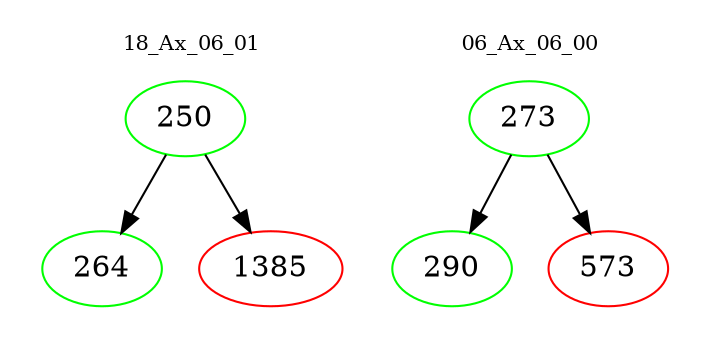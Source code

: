 digraph{
subgraph cluster_0 {
color = white
label = "18_Ax_06_01";
fontsize=10;
T0_250 [label="250", color="green"]
T0_250 -> T0_264 [color="black"]
T0_264 [label="264", color="green"]
T0_250 -> T0_1385 [color="black"]
T0_1385 [label="1385", color="red"]
}
subgraph cluster_1 {
color = white
label = "06_Ax_06_00";
fontsize=10;
T1_273 [label="273", color="green"]
T1_273 -> T1_290 [color="black"]
T1_290 [label="290", color="green"]
T1_273 -> T1_573 [color="black"]
T1_573 [label="573", color="red"]
}
}

